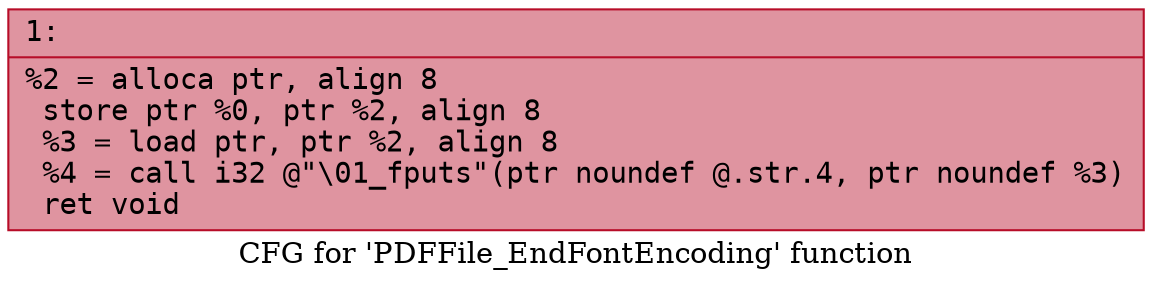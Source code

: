 digraph "CFG for 'PDFFile_EndFontEncoding' function" {
	label="CFG for 'PDFFile_EndFontEncoding' function";

	Node0x60000052ec60 [shape=record,color="#b70d28ff", style=filled, fillcolor="#b70d2870" fontname="Courier",label="{1:\l|  %2 = alloca ptr, align 8\l  store ptr %0, ptr %2, align 8\l  %3 = load ptr, ptr %2, align 8\l  %4 = call i32 @\"\\01_fputs\"(ptr noundef @.str.4, ptr noundef %3)\l  ret void\l}"];
}
